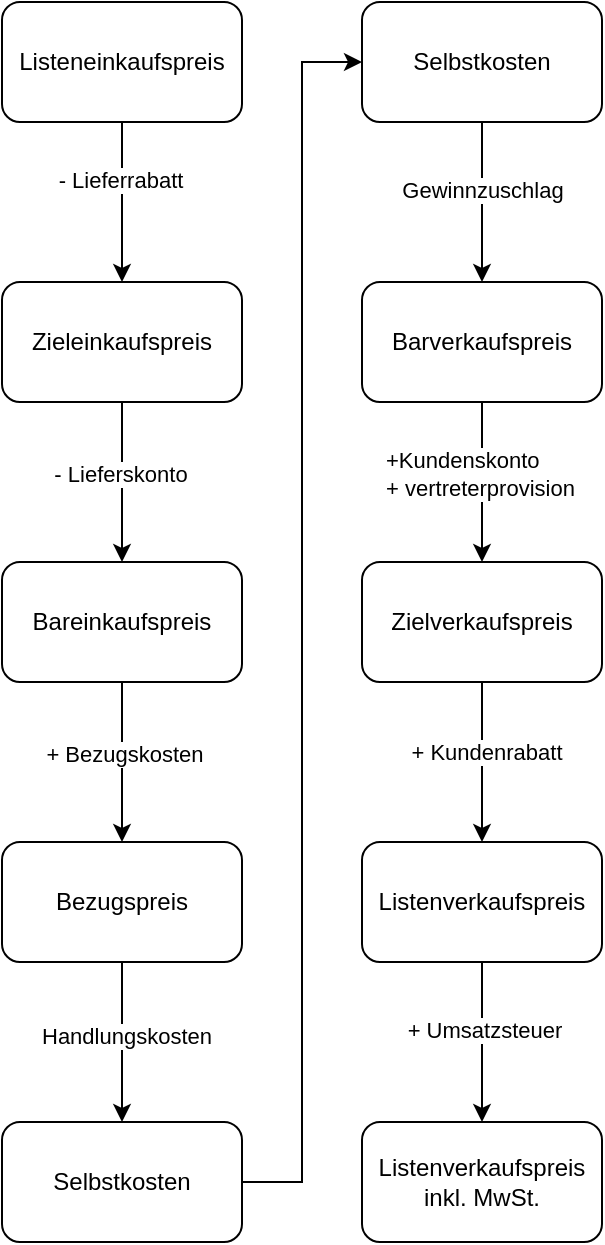 <mxfile version="22.0.8" type="device">
  <diagram name="Page-1" id="IkC7mxNSNb68AwwsDVkb">
    <mxGraphModel dx="819" dy="414" grid="1" gridSize="10" guides="1" tooltips="1" connect="1" arrows="1" fold="1" page="1" pageScale="1" pageWidth="850" pageHeight="1100" math="0" shadow="0">
      <root>
        <mxCell id="0" />
        <mxCell id="1" parent="0" />
        <mxCell id="NtvowNOw0uraXiBAf-4F-3" value="" style="edgeStyle=orthogonalEdgeStyle;rounded=0;orthogonalLoop=1;jettySize=auto;html=1;" edge="1" parent="1" source="NtvowNOw0uraXiBAf-4F-1" target="NtvowNOw0uraXiBAf-4F-2">
          <mxGeometry relative="1" as="geometry" />
        </mxCell>
        <mxCell id="NtvowNOw0uraXiBAf-4F-4" value="- Lieferrabatt" style="edgeLabel;html=1;align=center;verticalAlign=middle;resizable=0;points=[];" vertex="1" connectable="0" parent="NtvowNOw0uraXiBAf-4F-3">
          <mxGeometry x="-0.271" y="-1" relative="1" as="geometry">
            <mxPoint as="offset" />
          </mxGeometry>
        </mxCell>
        <mxCell id="NtvowNOw0uraXiBAf-4F-1" value="Listeneinkaufspreis" style="rounded=1;whiteSpace=wrap;html=1;" vertex="1" parent="1">
          <mxGeometry x="220" y="130" width="120" height="60" as="geometry" />
        </mxCell>
        <mxCell id="NtvowNOw0uraXiBAf-4F-6" value="" style="edgeStyle=orthogonalEdgeStyle;rounded=0;orthogonalLoop=1;jettySize=auto;html=1;" edge="1" parent="1" source="NtvowNOw0uraXiBAf-4F-2" target="NtvowNOw0uraXiBAf-4F-5">
          <mxGeometry relative="1" as="geometry" />
        </mxCell>
        <mxCell id="NtvowNOw0uraXiBAf-4F-7" value="- Lieferskonto" style="edgeLabel;html=1;align=center;verticalAlign=middle;resizable=0;points=[];" vertex="1" connectable="0" parent="NtvowNOw0uraXiBAf-4F-6">
          <mxGeometry x="-0.1" y="-1" relative="1" as="geometry">
            <mxPoint as="offset" />
          </mxGeometry>
        </mxCell>
        <mxCell id="NtvowNOw0uraXiBAf-4F-2" value="Zieleinkaufspreis" style="rounded=1;whiteSpace=wrap;html=1;" vertex="1" parent="1">
          <mxGeometry x="220" y="270" width="120" height="60" as="geometry" />
        </mxCell>
        <mxCell id="NtvowNOw0uraXiBAf-4F-9" value="" style="edgeStyle=orthogonalEdgeStyle;rounded=0;orthogonalLoop=1;jettySize=auto;html=1;" edge="1" parent="1" source="NtvowNOw0uraXiBAf-4F-5" target="NtvowNOw0uraXiBAf-4F-8">
          <mxGeometry relative="1" as="geometry" />
        </mxCell>
        <mxCell id="NtvowNOw0uraXiBAf-4F-10" value="&lt;div&gt;+ Bezugskosten&lt;/div&gt;" style="edgeLabel;html=1;align=center;verticalAlign=middle;resizable=0;points=[];" vertex="1" connectable="0" parent="NtvowNOw0uraXiBAf-4F-9">
          <mxGeometry x="-0.114" y="1" relative="1" as="geometry">
            <mxPoint as="offset" />
          </mxGeometry>
        </mxCell>
        <mxCell id="NtvowNOw0uraXiBAf-4F-5" value="Bareinkaufspreis" style="whiteSpace=wrap;html=1;rounded=1;" vertex="1" parent="1">
          <mxGeometry x="220" y="410" width="120" height="60" as="geometry" />
        </mxCell>
        <mxCell id="NtvowNOw0uraXiBAf-4F-12" value="" style="edgeStyle=orthogonalEdgeStyle;rounded=0;orthogonalLoop=1;jettySize=auto;html=1;" edge="1" parent="1" source="NtvowNOw0uraXiBAf-4F-8" target="NtvowNOw0uraXiBAf-4F-11">
          <mxGeometry relative="1" as="geometry" />
        </mxCell>
        <mxCell id="NtvowNOw0uraXiBAf-4F-13" value="Handlungskosten" style="edgeLabel;html=1;align=center;verticalAlign=middle;resizable=0;points=[];" vertex="1" connectable="0" parent="NtvowNOw0uraXiBAf-4F-12">
          <mxGeometry x="-0.071" y="2" relative="1" as="geometry">
            <mxPoint as="offset" />
          </mxGeometry>
        </mxCell>
        <mxCell id="NtvowNOw0uraXiBAf-4F-8" value="Bezugspreis" style="whiteSpace=wrap;html=1;rounded=1;" vertex="1" parent="1">
          <mxGeometry x="220" y="550" width="120" height="60" as="geometry" />
        </mxCell>
        <mxCell id="NtvowNOw0uraXiBAf-4F-15" value="" style="edgeStyle=orthogonalEdgeStyle;rounded=0;orthogonalLoop=1;jettySize=auto;html=1;entryX=0;entryY=0.5;entryDx=0;entryDy=0;" edge="1" parent="1" source="NtvowNOw0uraXiBAf-4F-11" target="NtvowNOw0uraXiBAf-4F-14">
          <mxGeometry relative="1" as="geometry" />
        </mxCell>
        <mxCell id="NtvowNOw0uraXiBAf-4F-11" value="Selbstkosten" style="whiteSpace=wrap;html=1;rounded=1;" vertex="1" parent="1">
          <mxGeometry x="220" y="690" width="120" height="60" as="geometry" />
        </mxCell>
        <mxCell id="NtvowNOw0uraXiBAf-4F-17" value="" style="edgeStyle=orthogonalEdgeStyle;rounded=0;orthogonalLoop=1;jettySize=auto;html=1;" edge="1" parent="1" source="NtvowNOw0uraXiBAf-4F-14" target="NtvowNOw0uraXiBAf-4F-16">
          <mxGeometry relative="1" as="geometry" />
        </mxCell>
        <mxCell id="NtvowNOw0uraXiBAf-4F-18" value="Gewinnzuschlag" style="edgeLabel;html=1;align=center;verticalAlign=middle;resizable=0;points=[];" vertex="1" connectable="0" parent="NtvowNOw0uraXiBAf-4F-17">
          <mxGeometry x="-0.157" relative="1" as="geometry">
            <mxPoint as="offset" />
          </mxGeometry>
        </mxCell>
        <mxCell id="NtvowNOw0uraXiBAf-4F-14" value="Selbstkosten" style="whiteSpace=wrap;html=1;rounded=1;" vertex="1" parent="1">
          <mxGeometry x="400" y="130" width="120" height="60" as="geometry" />
        </mxCell>
        <mxCell id="NtvowNOw0uraXiBAf-4F-20" value="" style="edgeStyle=orthogonalEdgeStyle;rounded=0;orthogonalLoop=1;jettySize=auto;html=1;" edge="1" parent="1" source="NtvowNOw0uraXiBAf-4F-16" target="NtvowNOw0uraXiBAf-4F-19">
          <mxGeometry relative="1" as="geometry" />
        </mxCell>
        <mxCell id="NtvowNOw0uraXiBAf-4F-21" value="&lt;div align=&quot;justify&quot;&gt;+Kundenskonto&lt;br&gt;+ vertreterprovision&lt;/div&gt;" style="edgeLabel;html=1;align=left;verticalAlign=middle;resizable=0;points=[];" vertex="1" connectable="0" parent="NtvowNOw0uraXiBAf-4F-20">
          <mxGeometry x="-0.1" relative="1" as="geometry">
            <mxPoint x="-50" as="offset" />
          </mxGeometry>
        </mxCell>
        <mxCell id="NtvowNOw0uraXiBAf-4F-16" value="Barverkaufspreis" style="whiteSpace=wrap;html=1;rounded=1;" vertex="1" parent="1">
          <mxGeometry x="400" y="270" width="120" height="60" as="geometry" />
        </mxCell>
        <mxCell id="NtvowNOw0uraXiBAf-4F-23" value="" style="edgeStyle=orthogonalEdgeStyle;rounded=0;orthogonalLoop=1;jettySize=auto;html=1;" edge="1" parent="1" source="NtvowNOw0uraXiBAf-4F-19" target="NtvowNOw0uraXiBAf-4F-22">
          <mxGeometry relative="1" as="geometry" />
        </mxCell>
        <mxCell id="NtvowNOw0uraXiBAf-4F-24" value="+ Kundenrabatt" style="edgeLabel;html=1;align=center;verticalAlign=middle;resizable=0;points=[];" vertex="1" connectable="0" parent="NtvowNOw0uraXiBAf-4F-23">
          <mxGeometry x="-0.132" y="2" relative="1" as="geometry">
            <mxPoint as="offset" />
          </mxGeometry>
        </mxCell>
        <mxCell id="NtvowNOw0uraXiBAf-4F-19" value="Zielverkaufspreis" style="whiteSpace=wrap;html=1;rounded=1;" vertex="1" parent="1">
          <mxGeometry x="400" y="410" width="120" height="60" as="geometry" />
        </mxCell>
        <mxCell id="NtvowNOw0uraXiBAf-4F-26" value="" style="edgeStyle=orthogonalEdgeStyle;rounded=0;orthogonalLoop=1;jettySize=auto;html=1;" edge="1" parent="1" source="NtvowNOw0uraXiBAf-4F-22" target="NtvowNOw0uraXiBAf-4F-25">
          <mxGeometry relative="1" as="geometry" />
        </mxCell>
        <mxCell id="NtvowNOw0uraXiBAf-4F-27" value="+ Umsatzsteuer" style="edgeLabel;html=1;align=center;verticalAlign=middle;resizable=0;points=[];" vertex="1" connectable="0" parent="NtvowNOw0uraXiBAf-4F-26">
          <mxGeometry x="-0.157" y="1" relative="1" as="geometry">
            <mxPoint as="offset" />
          </mxGeometry>
        </mxCell>
        <mxCell id="NtvowNOw0uraXiBAf-4F-22" value="Listenverkaufspreis" style="whiteSpace=wrap;html=1;rounded=1;" vertex="1" parent="1">
          <mxGeometry x="400" y="550" width="120" height="60" as="geometry" />
        </mxCell>
        <mxCell id="NtvowNOw0uraXiBAf-4F-25" value="Listenverkaufspreis inkl. MwSt." style="whiteSpace=wrap;html=1;rounded=1;" vertex="1" parent="1">
          <mxGeometry x="400" y="690" width="120" height="60" as="geometry" />
        </mxCell>
      </root>
    </mxGraphModel>
  </diagram>
</mxfile>
